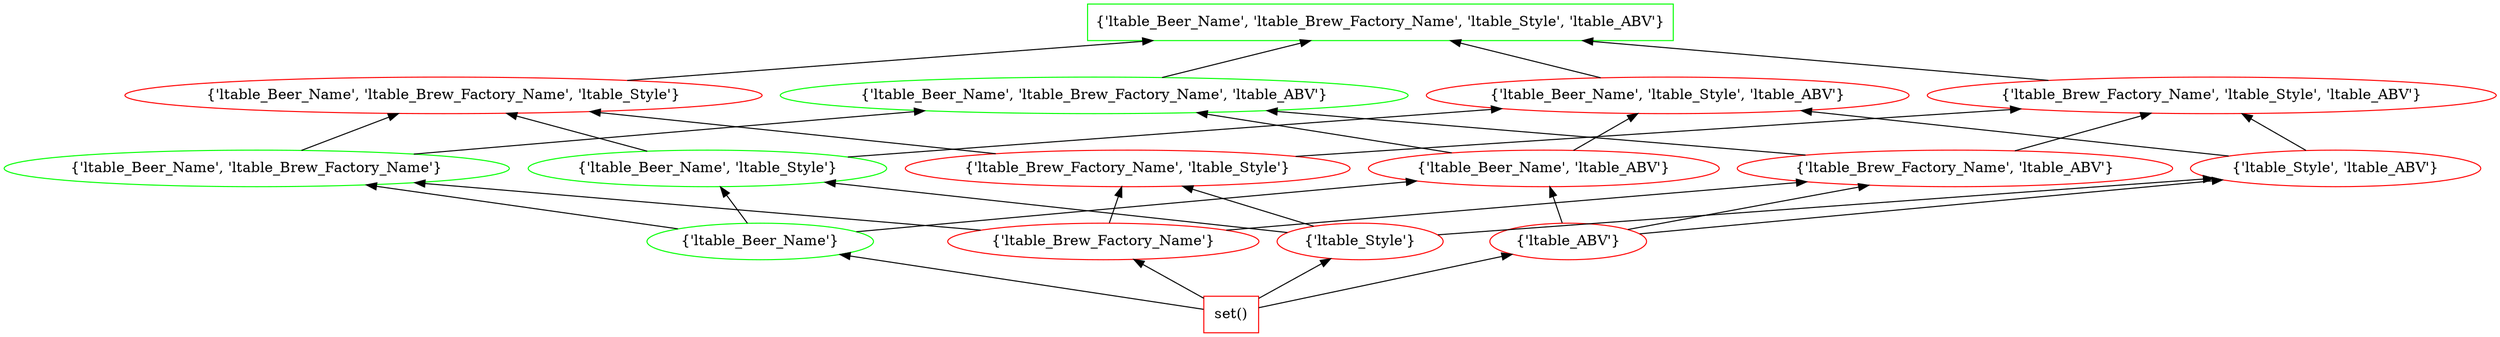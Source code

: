 digraph G {
splines="line"
rankdir=BT
"{'ltable_Beer_Name', 'ltable_Brew_Factory_Name', 'ltable_Style', 'ltable_ABV'}" [shape=box];
"set()" [shape=box];
"set()" [color=red];
"set()" -> "{'ltable_Beer_Name'}";
"set()" -> "{'ltable_Brew_Factory_Name'}";
"set()" -> "{'ltable_Style'}";
"set()" -> "{'ltable_ABV'}";
"{'ltable_Beer_Name'}" [color=green];
"{'ltable_Beer_Name'}" -> "{'ltable_Beer_Name', 'ltable_Brew_Factory_Name'}";
"{'ltable_Beer_Name'}" -> "{'ltable_Beer_Name', 'ltable_Style'}";
"{'ltable_Beer_Name'}" -> "{'ltable_Beer_Name', 'ltable_ABV'}";
"{'ltable_Brew_Factory_Name'}" [color=red];
"{'ltable_Brew_Factory_Name'}" -> "{'ltable_Beer_Name', 'ltable_Brew_Factory_Name'}";
"{'ltable_Brew_Factory_Name'}" -> "{'ltable_Brew_Factory_Name', 'ltable_Style'}";
"{'ltable_Brew_Factory_Name'}" -> "{'ltable_Brew_Factory_Name', 'ltable_ABV'}";
"{'ltable_Style'}" [color=red];
"{'ltable_Style'}" -> "{'ltable_Beer_Name', 'ltable_Style'}";
"{'ltable_Style'}" -> "{'ltable_Brew_Factory_Name', 'ltable_Style'}";
"{'ltable_Style'}" -> "{'ltable_Style', 'ltable_ABV'}";
"{'ltable_ABV'}" [color=red];
"{'ltable_ABV'}" -> "{'ltable_Beer_Name', 'ltable_ABV'}";
"{'ltable_ABV'}" -> "{'ltable_Brew_Factory_Name', 'ltable_ABV'}";
"{'ltable_ABV'}" -> "{'ltable_Style', 'ltable_ABV'}";
"{'ltable_Beer_Name', 'ltable_Brew_Factory_Name'}" [color=green];
"{'ltable_Beer_Name', 'ltable_Brew_Factory_Name'}" -> "{'ltable_Beer_Name', 'ltable_Brew_Factory_Name', 'ltable_Style'}";
"{'ltable_Beer_Name', 'ltable_Brew_Factory_Name'}" -> "{'ltable_Beer_Name', 'ltable_Brew_Factory_Name', 'ltable_ABV'}";
"{'ltable_Beer_Name', 'ltable_Style'}" [color=green];
"{'ltable_Beer_Name', 'ltable_Style'}" -> "{'ltable_Beer_Name', 'ltable_Brew_Factory_Name', 'ltable_Style'}";
"{'ltable_Beer_Name', 'ltable_Style'}" -> "{'ltable_Beer_Name', 'ltable_Style', 'ltable_ABV'}";
"{'ltable_Beer_Name', 'ltable_ABV'}" [color=red];
"{'ltable_Beer_Name', 'ltable_ABV'}" -> "{'ltable_Beer_Name', 'ltable_Brew_Factory_Name', 'ltable_ABV'}";
"{'ltable_Beer_Name', 'ltable_ABV'}" -> "{'ltable_Beer_Name', 'ltable_Style', 'ltable_ABV'}";
"{'ltable_Brew_Factory_Name', 'ltable_Style'}" [color=red];
"{'ltable_Brew_Factory_Name', 'ltable_Style'}" -> "{'ltable_Beer_Name', 'ltable_Brew_Factory_Name', 'ltable_Style'}";
"{'ltable_Brew_Factory_Name', 'ltable_Style'}" -> "{'ltable_Brew_Factory_Name', 'ltable_Style', 'ltable_ABV'}";
"{'ltable_Brew_Factory_Name', 'ltable_ABV'}" [color=red];
"{'ltable_Brew_Factory_Name', 'ltable_ABV'}" -> "{'ltable_Beer_Name', 'ltable_Brew_Factory_Name', 'ltable_ABV'}";
"{'ltable_Brew_Factory_Name', 'ltable_ABV'}" -> "{'ltable_Brew_Factory_Name', 'ltable_Style', 'ltable_ABV'}";
"{'ltable_Style', 'ltable_ABV'}" [color=red];
"{'ltable_Style', 'ltable_ABV'}" -> "{'ltable_Beer_Name', 'ltable_Style', 'ltable_ABV'}";
"{'ltable_Style', 'ltable_ABV'}" -> "{'ltable_Brew_Factory_Name', 'ltable_Style', 'ltable_ABV'}";
"{'ltable_Beer_Name', 'ltable_Brew_Factory_Name', 'ltable_Style'}" [color=red];
"{'ltable_Beer_Name', 'ltable_Brew_Factory_Name', 'ltable_Style'}" -> "{'ltable_Beer_Name', 'ltable_Brew_Factory_Name', 'ltable_Style', 'ltable_ABV'}";
"{'ltable_Beer_Name', 'ltable_Brew_Factory_Name', 'ltable_ABV'}" [color=green];
"{'ltable_Beer_Name', 'ltable_Brew_Factory_Name', 'ltable_ABV'}" -> "{'ltable_Beer_Name', 'ltable_Brew_Factory_Name', 'ltable_Style', 'ltable_ABV'}";
"{'ltable_Beer_Name', 'ltable_Style', 'ltable_ABV'}" [color=red];
"{'ltable_Beer_Name', 'ltable_Style', 'ltable_ABV'}" -> "{'ltable_Beer_Name', 'ltable_Brew_Factory_Name', 'ltable_Style', 'ltable_ABV'}";
"{'ltable_Brew_Factory_Name', 'ltable_Style', 'ltable_ABV'}" [color=red];
"{'ltable_Brew_Factory_Name', 'ltable_Style', 'ltable_ABV'}" -> "{'ltable_Beer_Name', 'ltable_Brew_Factory_Name', 'ltable_Style', 'ltable_ABV'}";
"{'ltable_Beer_Name', 'ltable_Brew_Factory_Name', 'ltable_Style', 'ltable_ABV'}" [color=green];
}